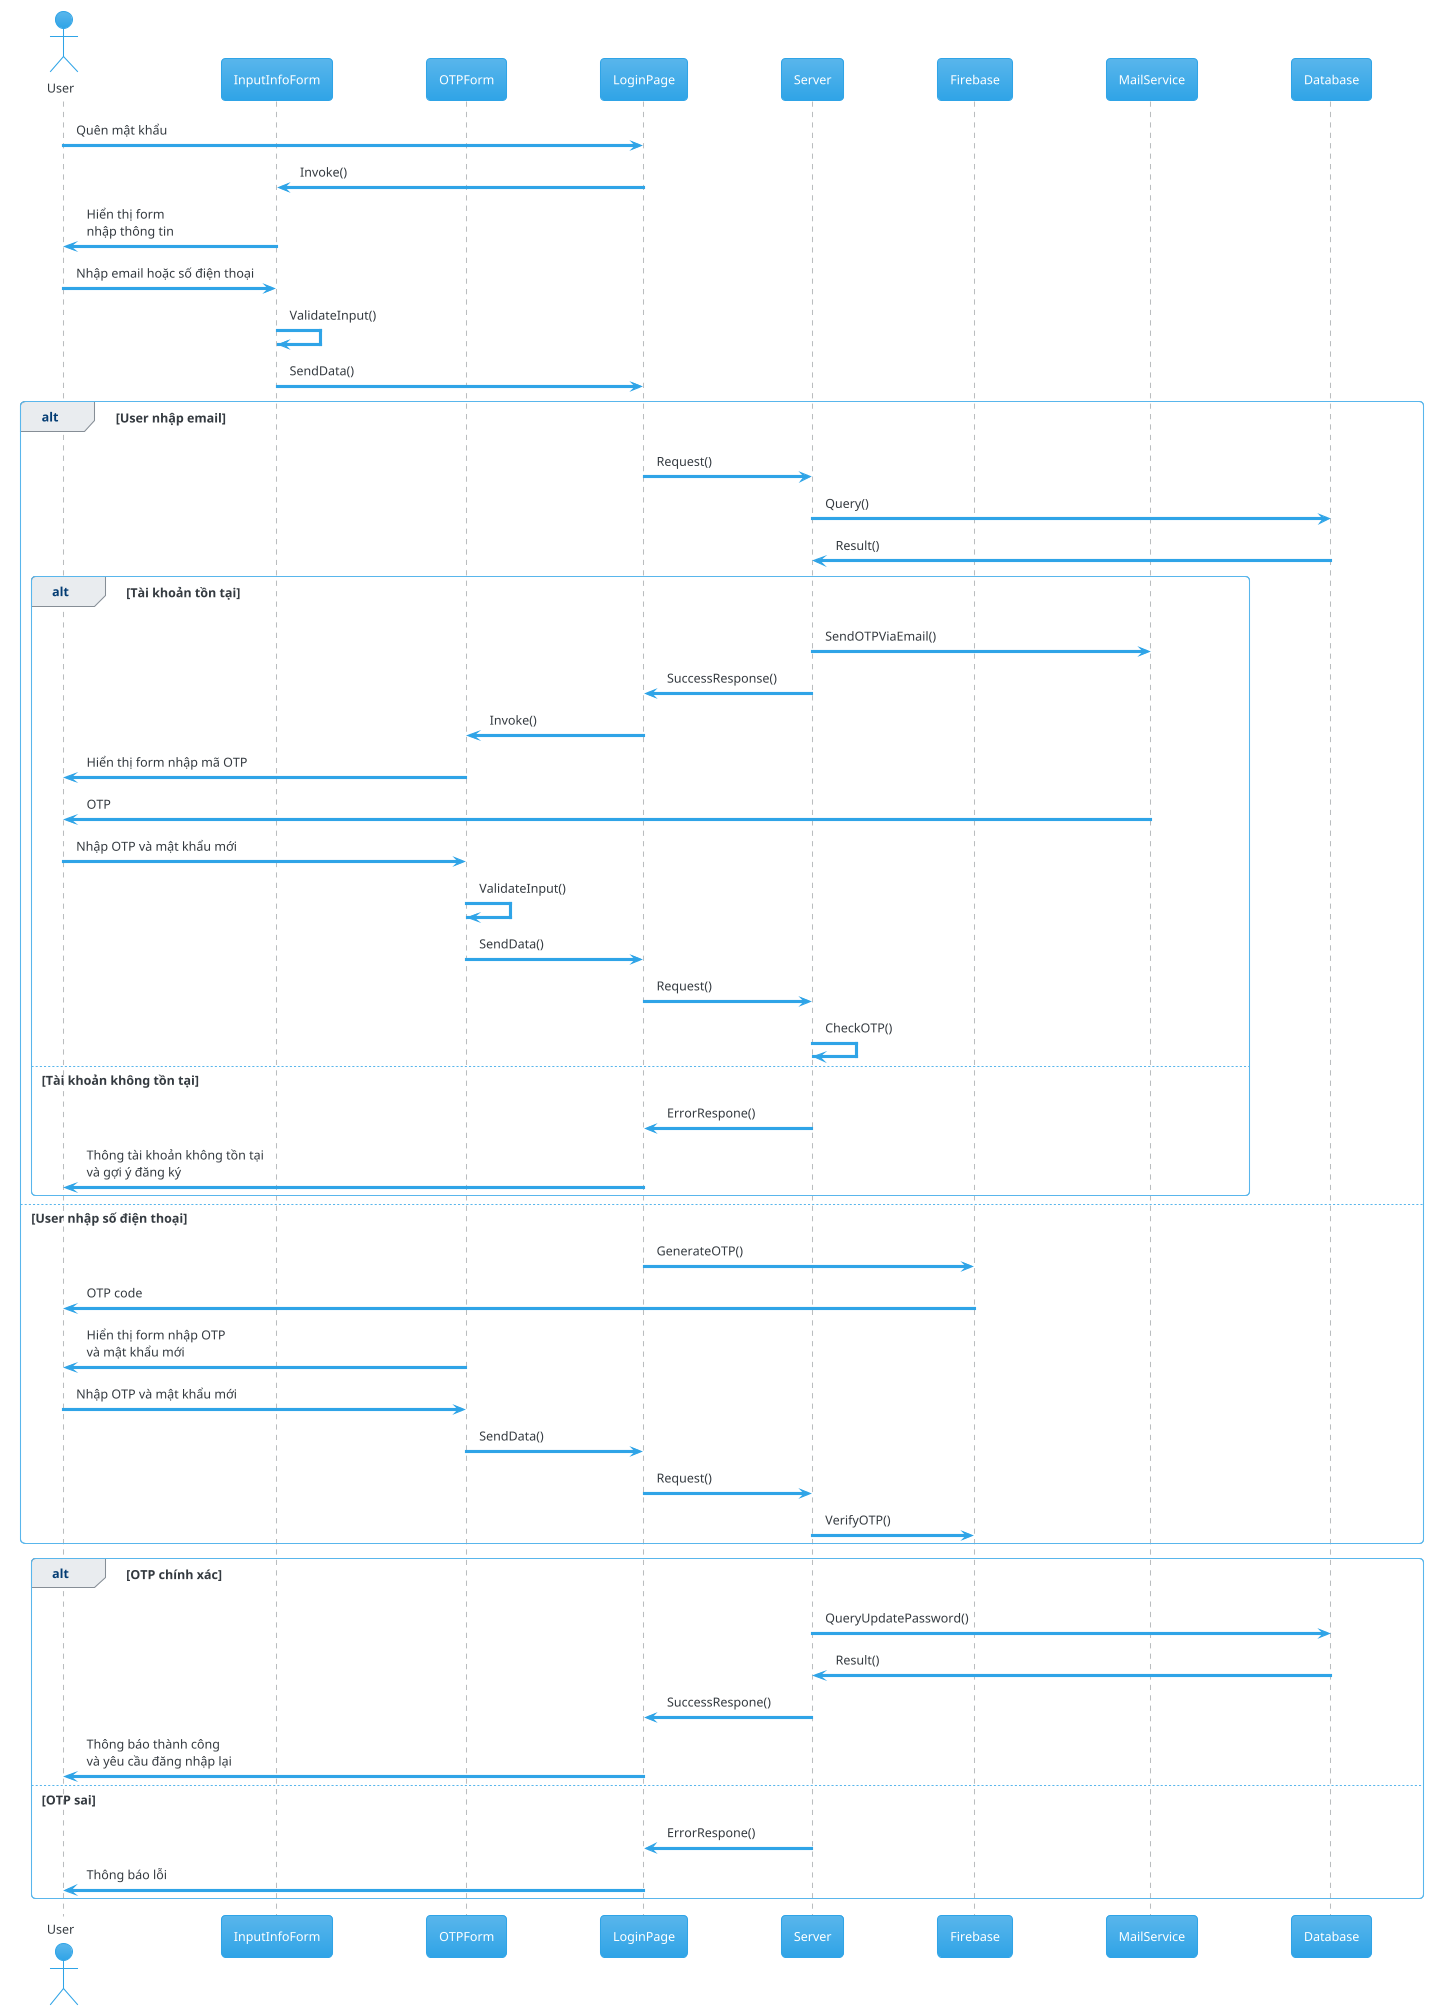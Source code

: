 @startuml 10_forgot_password
!theme cerulean

actor       User       as u
participant InputInfoForm as ifm
participant OTPForm as otp
participant LoginPage as lp
participant Server as s
participant Firebase as f
participant MailService as m
participant Database as d

u   -> lp: Quên mật khẩu
lp  -> ifm: Invoke()
ifm -> u: Hiển thị form\nnhập thông tin
u   -> ifm: Nhập email hoặc số điện thoại
ifm -> ifm: ValidateInput()
ifm -> lp: SendData()

alt User nhập email
  lp  -> s: Request()
  s  -> d: Query()
  d  -> s: Result()

  alt Tài khoản tồn tại
    s -> m: SendOTPViaEmail()
    s -> lp: SuccessResponse()
    lp -> otp: Invoke()
    otp -> u: Hiển thị form nhập mã OTP
    m -> u: OTP

    u -> otp: Nhập OTP và mật khẩu mới
    otp -> otp: ValidateInput()
    otp -> lp: SendData()

    lp  -> s: Request()
    s -> s: CheckOTP()

  else  Tài khoản không tồn tại
    s -> lp: ErrorRespone()
    lp -> u: Thông tài khoản không tồn tại\nvà gợi ý đăng ký
  end


else User nhập số điện thoại
  lp -> f: GenerateOTP()
  f -> u: OTP code
  otp -> u: Hiển thị form nhập OTP\nvà mật khẩu mới
  u -> otp: Nhập OTP và mật khẩu mới
  otp -> lp: SendData()
  lp -> s: Request()
  s -> f: VerifyOTP()

end

alt OTP chính xác
  s  -> d: QueryUpdatePassword()
  d  -> s: Result()
  s -> lp: SuccessRespone()
  lp -> u: Thông báo thành công\nvà yêu cầu đăng nhập lại
else OTP sai
  s -> lp: ErrorRespone()
  lp -> u: Thông báo lỗi
end

@enduml

@enduml
